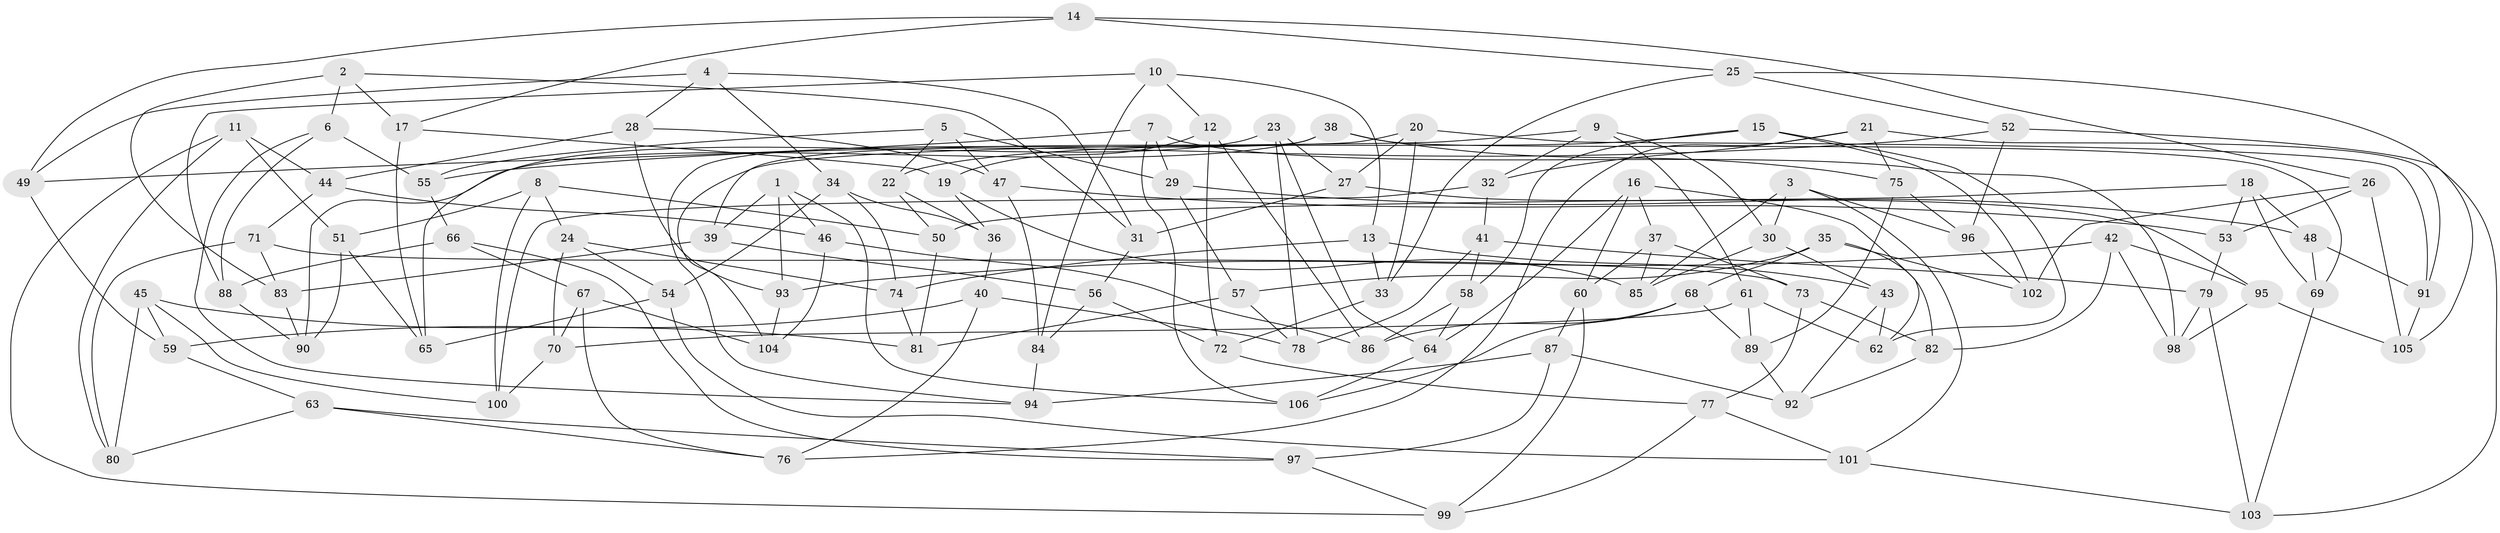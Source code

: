 // coarse degree distribution, {6: 0.5606060606060606, 4: 0.3787878787878788, 5: 0.045454545454545456, 3: 0.015151515151515152}
// Generated by graph-tools (version 1.1) at 2025/42/03/06/25 10:42:21]
// undirected, 106 vertices, 212 edges
graph export_dot {
graph [start="1"]
  node [color=gray90,style=filled];
  1;
  2;
  3;
  4;
  5;
  6;
  7;
  8;
  9;
  10;
  11;
  12;
  13;
  14;
  15;
  16;
  17;
  18;
  19;
  20;
  21;
  22;
  23;
  24;
  25;
  26;
  27;
  28;
  29;
  30;
  31;
  32;
  33;
  34;
  35;
  36;
  37;
  38;
  39;
  40;
  41;
  42;
  43;
  44;
  45;
  46;
  47;
  48;
  49;
  50;
  51;
  52;
  53;
  54;
  55;
  56;
  57;
  58;
  59;
  60;
  61;
  62;
  63;
  64;
  65;
  66;
  67;
  68;
  69;
  70;
  71;
  72;
  73;
  74;
  75;
  76;
  77;
  78;
  79;
  80;
  81;
  82;
  83;
  84;
  85;
  86;
  87;
  88;
  89;
  90;
  91;
  92;
  93;
  94;
  95;
  96;
  97;
  98;
  99;
  100;
  101;
  102;
  103;
  104;
  105;
  106;
  1 -- 106;
  1 -- 93;
  1 -- 46;
  1 -- 39;
  2 -- 83;
  2 -- 17;
  2 -- 31;
  2 -- 6;
  3 -- 101;
  3 -- 85;
  3 -- 96;
  3 -- 30;
  4 -- 31;
  4 -- 34;
  4 -- 49;
  4 -- 28;
  5 -- 47;
  5 -- 55;
  5 -- 29;
  5 -- 22;
  6 -- 94;
  6 -- 88;
  6 -- 55;
  7 -- 49;
  7 -- 106;
  7 -- 98;
  7 -- 29;
  8 -- 100;
  8 -- 50;
  8 -- 51;
  8 -- 24;
  9 -- 30;
  9 -- 61;
  9 -- 32;
  9 -- 104;
  10 -- 13;
  10 -- 12;
  10 -- 88;
  10 -- 84;
  11 -- 44;
  11 -- 80;
  11 -- 99;
  11 -- 51;
  12 -- 72;
  12 -- 86;
  12 -- 19;
  13 -- 43;
  13 -- 74;
  13 -- 33;
  14 -- 25;
  14 -- 17;
  14 -- 49;
  14 -- 26;
  15 -- 58;
  15 -- 62;
  15 -- 22;
  15 -- 102;
  16 -- 37;
  16 -- 60;
  16 -- 62;
  16 -- 64;
  17 -- 19;
  17 -- 65;
  18 -- 50;
  18 -- 53;
  18 -- 48;
  18 -- 69;
  19 -- 85;
  19 -- 36;
  20 -- 39;
  20 -- 27;
  20 -- 91;
  20 -- 33;
  21 -- 75;
  21 -- 32;
  21 -- 91;
  21 -- 76;
  22 -- 36;
  22 -- 50;
  23 -- 78;
  23 -- 64;
  23 -- 65;
  23 -- 27;
  24 -- 70;
  24 -- 74;
  24 -- 54;
  25 -- 33;
  25 -- 105;
  25 -- 52;
  26 -- 105;
  26 -- 53;
  26 -- 102;
  27 -- 31;
  27 -- 95;
  28 -- 93;
  28 -- 44;
  28 -- 47;
  29 -- 48;
  29 -- 57;
  30 -- 43;
  30 -- 85;
  31 -- 56;
  32 -- 100;
  32 -- 41;
  33 -- 72;
  34 -- 54;
  34 -- 74;
  34 -- 36;
  35 -- 82;
  35 -- 102;
  35 -- 68;
  35 -- 57;
  36 -- 40;
  37 -- 73;
  37 -- 85;
  37 -- 60;
  38 -- 94;
  38 -- 75;
  38 -- 90;
  38 -- 69;
  39 -- 83;
  39 -- 56;
  40 -- 78;
  40 -- 59;
  40 -- 76;
  41 -- 79;
  41 -- 58;
  41 -- 78;
  42 -- 93;
  42 -- 98;
  42 -- 82;
  42 -- 95;
  43 -- 62;
  43 -- 92;
  44 -- 71;
  44 -- 46;
  45 -- 80;
  45 -- 59;
  45 -- 81;
  45 -- 100;
  46 -- 86;
  46 -- 104;
  47 -- 84;
  47 -- 53;
  48 -- 91;
  48 -- 69;
  49 -- 59;
  50 -- 81;
  51 -- 90;
  51 -- 65;
  52 -- 96;
  52 -- 103;
  52 -- 55;
  53 -- 79;
  54 -- 65;
  54 -- 101;
  55 -- 66;
  56 -- 72;
  56 -- 84;
  57 -- 78;
  57 -- 81;
  58 -- 64;
  58 -- 86;
  59 -- 63;
  60 -- 87;
  60 -- 99;
  61 -- 62;
  61 -- 89;
  61 -- 70;
  63 -- 76;
  63 -- 97;
  63 -- 80;
  64 -- 106;
  66 -- 67;
  66 -- 97;
  66 -- 88;
  67 -- 70;
  67 -- 104;
  67 -- 76;
  68 -- 106;
  68 -- 86;
  68 -- 89;
  69 -- 103;
  70 -- 100;
  71 -- 73;
  71 -- 80;
  71 -- 83;
  72 -- 77;
  73 -- 77;
  73 -- 82;
  74 -- 81;
  75 -- 96;
  75 -- 89;
  77 -- 99;
  77 -- 101;
  79 -- 98;
  79 -- 103;
  82 -- 92;
  83 -- 90;
  84 -- 94;
  87 -- 97;
  87 -- 94;
  87 -- 92;
  88 -- 90;
  89 -- 92;
  91 -- 105;
  93 -- 104;
  95 -- 98;
  95 -- 105;
  96 -- 102;
  97 -- 99;
  101 -- 103;
}
